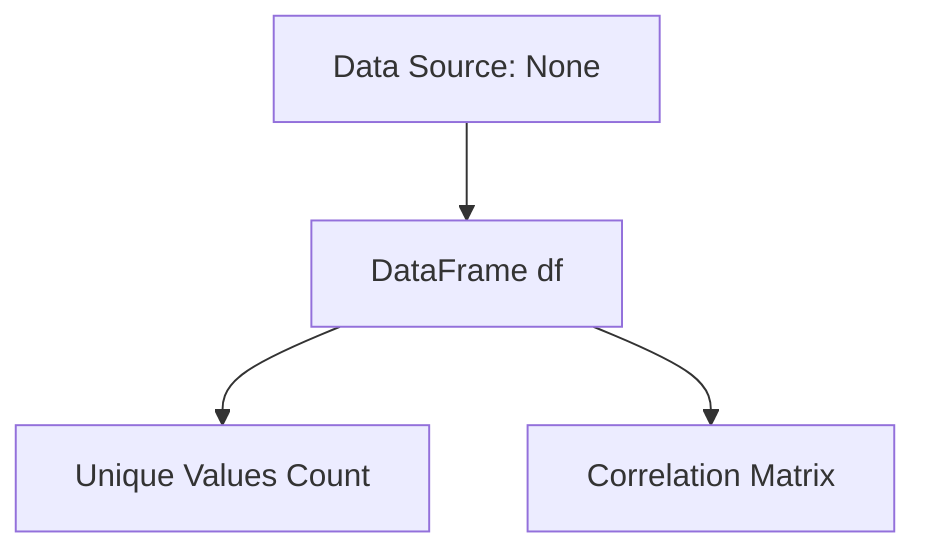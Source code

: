 flowchart TD
    A["Data Source: None"]
    B["DataFrame df"]
    C["Unique Values Count"]
    D["Correlation Matrix"]

    A --> B
    B --> C
    B --> D